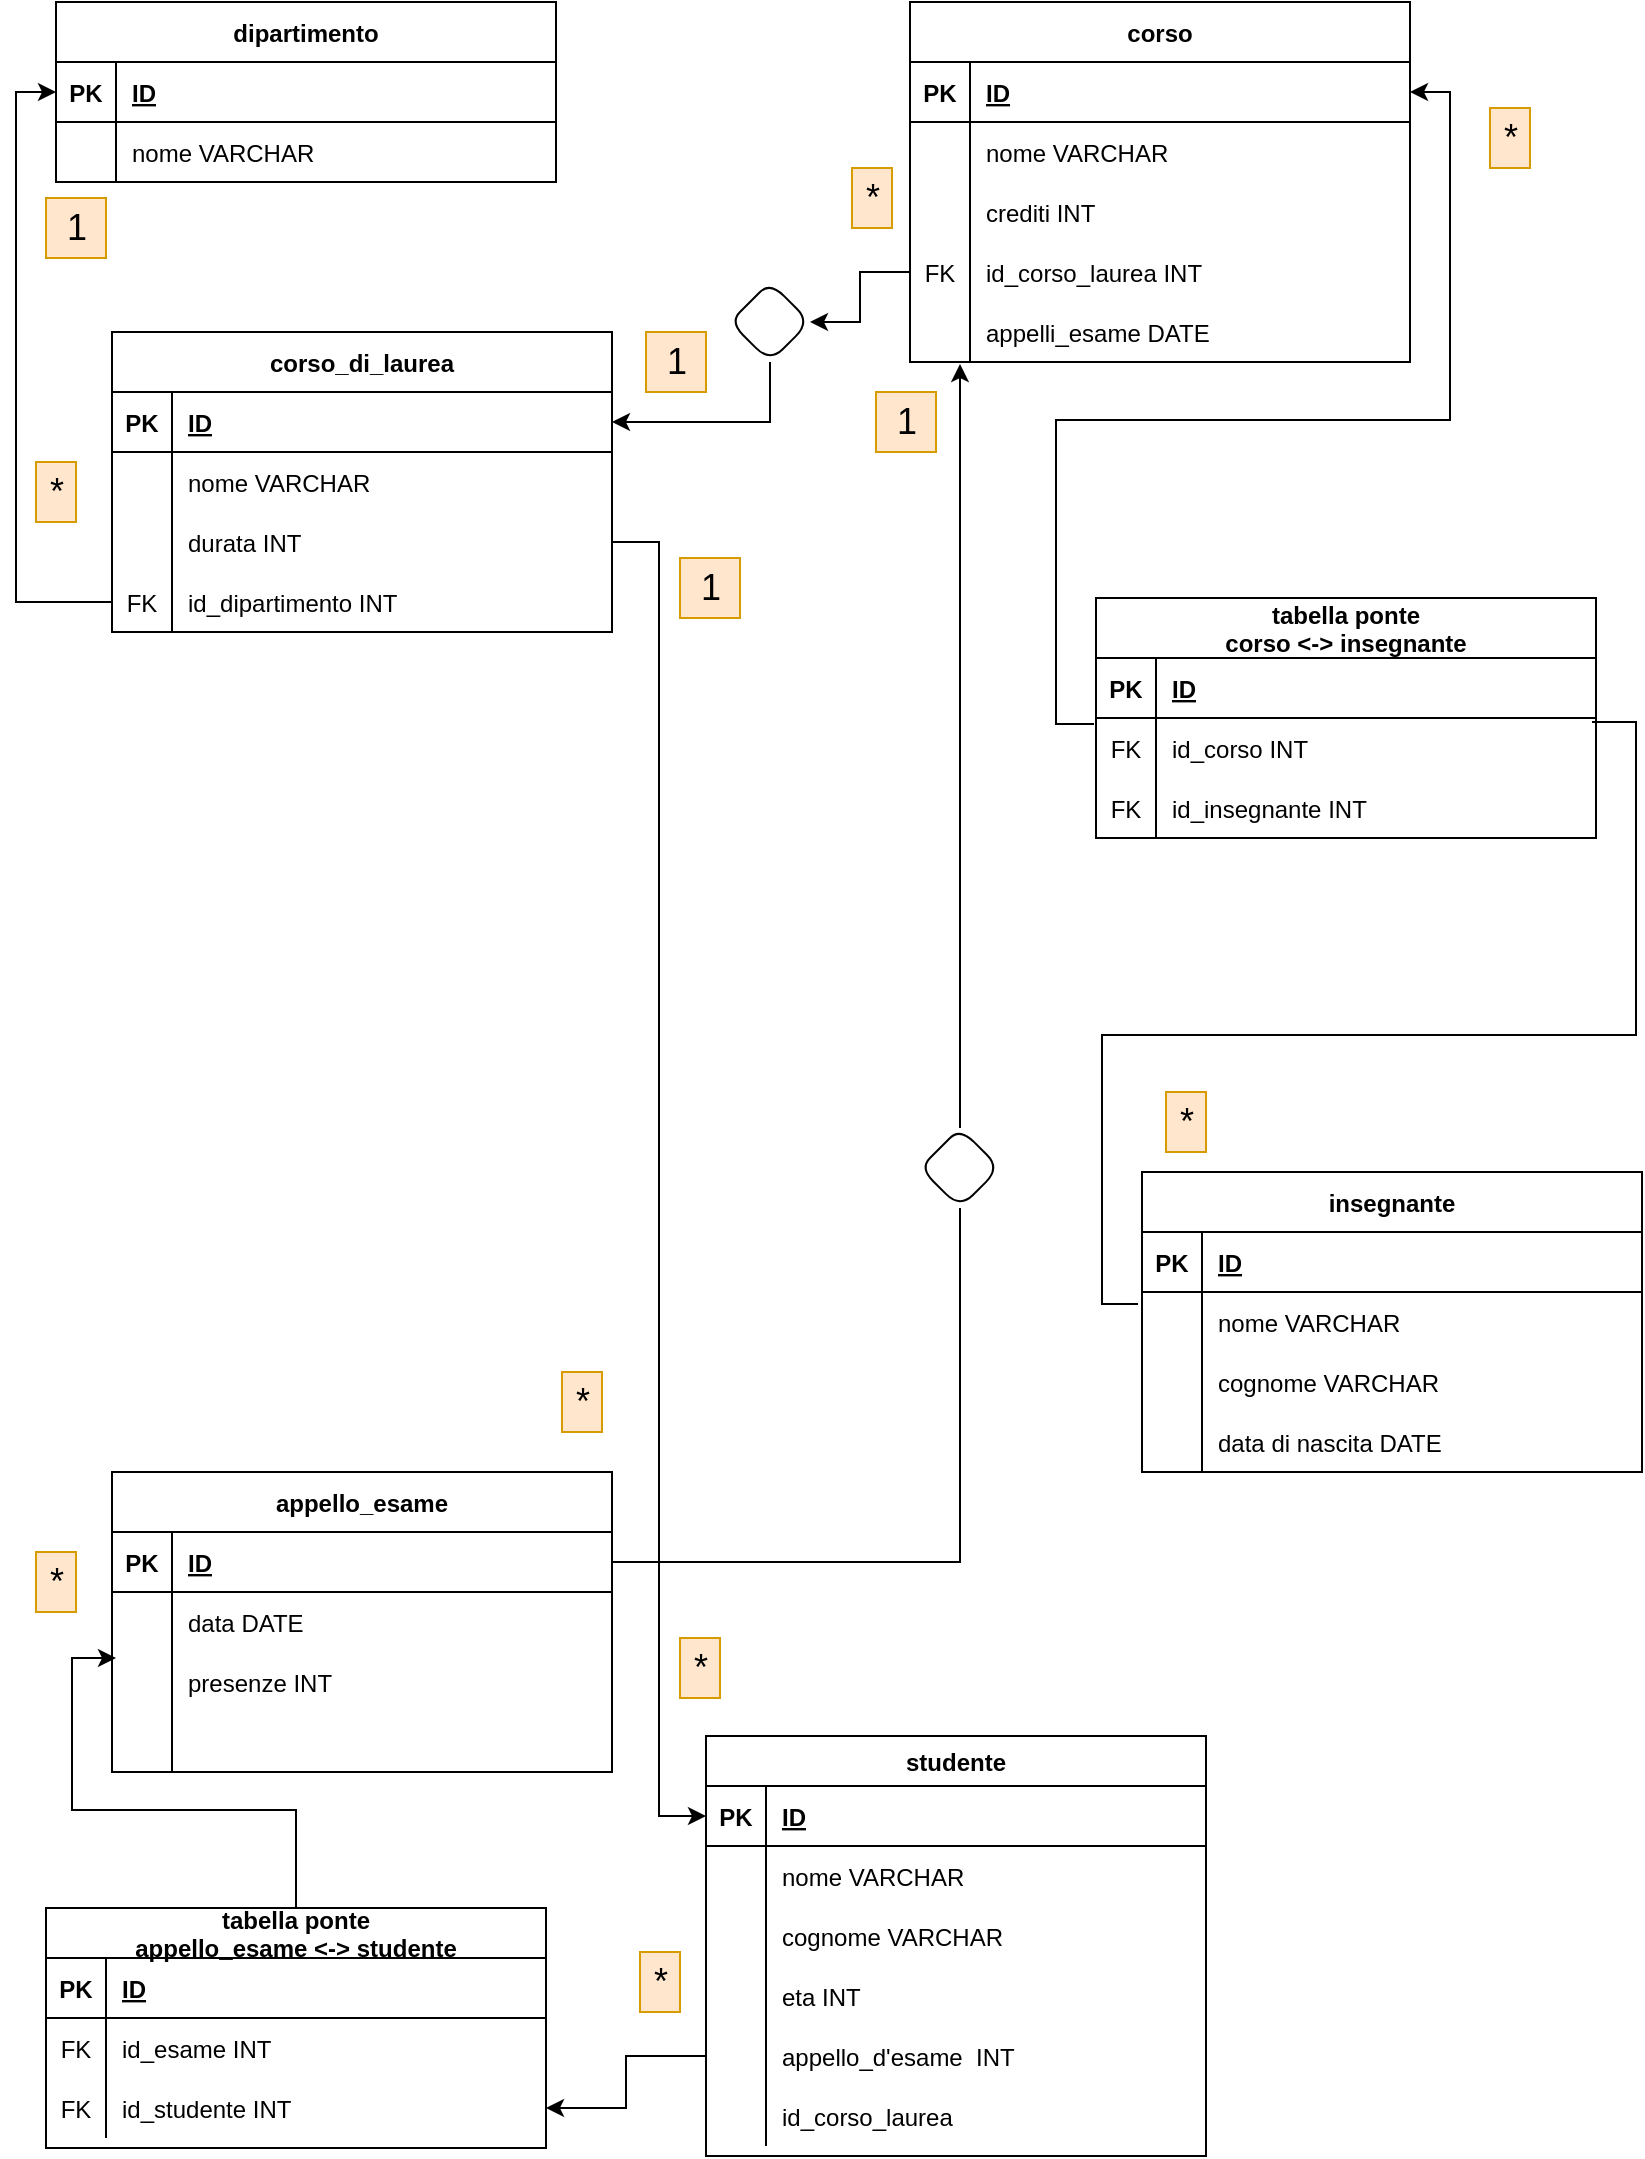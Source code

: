 <mxfile version="14.7.6" type="github"><diagram id="R2lEEEUBdFMjLlhIrx00" name="Page-1"><mxGraphModel dx="2272" dy="838" grid="0" gridSize="10" guides="1" tooltips="1" connect="1" arrows="1" fold="1" page="1" pageScale="1" pageWidth="850" pageHeight="1100" background="none" math="0" shadow="0" extFonts="Permanent Marker^https://fonts.googleapis.com/css?family=Permanent+Marker"><root><mxCell id="0"/><mxCell id="1" parent="0"/><mxCell id="C-vyLk0tnHw3VtMMgP7b-23" value="corso_di_laurea" style="shape=table;startSize=30;container=1;collapsible=1;childLayout=tableLayout;fixedRows=1;rowLines=0;fontStyle=1;align=center;resizeLast=1;" parent="1" vertex="1"><mxGeometry x="-787" y="175" width="250" height="150" as="geometry"/></mxCell><mxCell id="C-vyLk0tnHw3VtMMgP7b-24" value="" style="shape=partialRectangle;collapsible=0;dropTarget=0;pointerEvents=0;fillColor=none;points=[[0,0.5],[1,0.5]];portConstraint=eastwest;top=0;left=0;right=0;bottom=1;" parent="C-vyLk0tnHw3VtMMgP7b-23" vertex="1"><mxGeometry y="30" width="250" height="30" as="geometry"/></mxCell><mxCell id="C-vyLk0tnHw3VtMMgP7b-25" value="PK" style="shape=partialRectangle;overflow=hidden;connectable=0;fillColor=none;top=0;left=0;bottom=0;right=0;fontStyle=1;" parent="C-vyLk0tnHw3VtMMgP7b-24" vertex="1"><mxGeometry width="30" height="30" as="geometry"/></mxCell><mxCell id="C-vyLk0tnHw3VtMMgP7b-26" value="ID" style="shape=partialRectangle;overflow=hidden;connectable=0;fillColor=none;top=0;left=0;bottom=0;right=0;align=left;spacingLeft=6;fontStyle=5;" parent="C-vyLk0tnHw3VtMMgP7b-24" vertex="1"><mxGeometry x="30" width="220" height="30" as="geometry"/></mxCell><mxCell id="C-vyLk0tnHw3VtMMgP7b-27" value="" style="shape=partialRectangle;collapsible=0;dropTarget=0;pointerEvents=0;fillColor=none;points=[[0,0.5],[1,0.5]];portConstraint=eastwest;top=0;left=0;right=0;bottom=0;" parent="C-vyLk0tnHw3VtMMgP7b-23" vertex="1"><mxGeometry y="60" width="250" height="30" as="geometry"/></mxCell><mxCell id="C-vyLk0tnHw3VtMMgP7b-28" value="" style="shape=partialRectangle;overflow=hidden;connectable=0;fillColor=none;top=0;left=0;bottom=0;right=0;" parent="C-vyLk0tnHw3VtMMgP7b-27" vertex="1"><mxGeometry width="30" height="30" as="geometry"/></mxCell><mxCell id="C-vyLk0tnHw3VtMMgP7b-29" value="nome VARCHAR" style="shape=partialRectangle;overflow=hidden;connectable=0;fillColor=none;top=0;left=0;bottom=0;right=0;align=left;spacingLeft=6;" parent="C-vyLk0tnHw3VtMMgP7b-27" vertex="1"><mxGeometry x="30" width="220" height="30" as="geometry"/></mxCell><mxCell id="5ztDfbmJXHYehl1q0RLc-8" value="" style="shape=partialRectangle;collapsible=0;dropTarget=0;pointerEvents=0;fillColor=none;points=[[0,0.5],[1,0.5]];portConstraint=eastwest;top=0;left=0;right=0;bottom=0;" parent="C-vyLk0tnHw3VtMMgP7b-23" vertex="1"><mxGeometry y="90" width="250" height="30" as="geometry"/></mxCell><mxCell id="5ztDfbmJXHYehl1q0RLc-9" value="" style="shape=partialRectangle;overflow=hidden;connectable=0;fillColor=none;top=0;left=0;bottom=0;right=0;" parent="5ztDfbmJXHYehl1q0RLc-8" vertex="1"><mxGeometry width="30" height="30" as="geometry"/></mxCell><mxCell id="5ztDfbmJXHYehl1q0RLc-10" value="durata INT" style="shape=partialRectangle;overflow=hidden;connectable=0;fillColor=none;top=0;left=0;bottom=0;right=0;align=left;spacingLeft=6;" parent="5ztDfbmJXHYehl1q0RLc-8" vertex="1"><mxGeometry x="30" width="220" height="30" as="geometry"/></mxCell><mxCell id="5ztDfbmJXHYehl1q0RLc-134" value="" style="shape=partialRectangle;collapsible=0;dropTarget=0;pointerEvents=0;fillColor=none;points=[[0,0.5],[1,0.5]];portConstraint=eastwest;top=0;left=0;right=0;bottom=0;" parent="C-vyLk0tnHw3VtMMgP7b-23" vertex="1"><mxGeometry y="120" width="250" height="30" as="geometry"/></mxCell><mxCell id="5ztDfbmJXHYehl1q0RLc-135" value="FK" style="shape=partialRectangle;overflow=hidden;connectable=0;fillColor=none;top=0;left=0;bottom=0;right=0;" parent="5ztDfbmJXHYehl1q0RLc-134" vertex="1"><mxGeometry width="30" height="30" as="geometry"/></mxCell><mxCell id="5ztDfbmJXHYehl1q0RLc-136" value="id_dipartimento INT" style="shape=partialRectangle;overflow=hidden;connectable=0;fillColor=none;top=0;left=0;bottom=0;right=0;align=left;spacingLeft=6;" parent="5ztDfbmJXHYehl1q0RLc-134" vertex="1"><mxGeometry x="30" width="220" height="30" as="geometry"/></mxCell><mxCell id="5ztDfbmJXHYehl1q0RLc-1" value="corso" style="shape=table;startSize=30;container=1;collapsible=1;childLayout=tableLayout;fixedRows=1;rowLines=0;fontStyle=1;align=center;resizeLast=1;" parent="1" vertex="1"><mxGeometry x="-388" y="10" width="250" height="180" as="geometry"/></mxCell><mxCell id="5ztDfbmJXHYehl1q0RLc-2" value="" style="shape=partialRectangle;collapsible=0;dropTarget=0;pointerEvents=0;fillColor=none;points=[[0,0.5],[1,0.5]];portConstraint=eastwest;top=0;left=0;right=0;bottom=1;" parent="5ztDfbmJXHYehl1q0RLc-1" vertex="1"><mxGeometry y="30" width="250" height="30" as="geometry"/></mxCell><mxCell id="5ztDfbmJXHYehl1q0RLc-3" value="PK" style="shape=partialRectangle;overflow=hidden;connectable=0;fillColor=none;top=0;left=0;bottom=0;right=0;fontStyle=1;" parent="5ztDfbmJXHYehl1q0RLc-2" vertex="1"><mxGeometry width="30" height="30" as="geometry"/></mxCell><mxCell id="5ztDfbmJXHYehl1q0RLc-4" value="ID" style="shape=partialRectangle;overflow=hidden;connectable=0;fillColor=none;top=0;left=0;bottom=0;right=0;align=left;spacingLeft=6;fontStyle=5;" parent="5ztDfbmJXHYehl1q0RLc-2" vertex="1"><mxGeometry x="30" width="220" height="30" as="geometry"/></mxCell><mxCell id="5ztDfbmJXHYehl1q0RLc-5" value="" style="shape=partialRectangle;collapsible=0;dropTarget=0;pointerEvents=0;fillColor=none;points=[[0,0.5],[1,0.5]];portConstraint=eastwest;top=0;left=0;right=0;bottom=0;" parent="5ztDfbmJXHYehl1q0RLc-1" vertex="1"><mxGeometry y="60" width="250" height="30" as="geometry"/></mxCell><mxCell id="5ztDfbmJXHYehl1q0RLc-6" value="" style="shape=partialRectangle;overflow=hidden;connectable=0;fillColor=none;top=0;left=0;bottom=0;right=0;" parent="5ztDfbmJXHYehl1q0RLc-5" vertex="1"><mxGeometry width="30" height="30" as="geometry"/></mxCell><mxCell id="5ztDfbmJXHYehl1q0RLc-7" value="nome VARCHAR" style="shape=partialRectangle;overflow=hidden;connectable=0;fillColor=none;top=0;left=0;bottom=0;right=0;align=left;spacingLeft=6;" parent="5ztDfbmJXHYehl1q0RLc-5" vertex="1"><mxGeometry x="30" width="220" height="30" as="geometry"/></mxCell><mxCell id="5ztDfbmJXHYehl1q0RLc-14" value="" style="shape=partialRectangle;collapsible=0;dropTarget=0;pointerEvents=0;fillColor=none;points=[[0,0.5],[1,0.5]];portConstraint=eastwest;top=0;left=0;right=0;bottom=0;" parent="5ztDfbmJXHYehl1q0RLc-1" vertex="1"><mxGeometry y="90" width="250" height="30" as="geometry"/></mxCell><mxCell id="5ztDfbmJXHYehl1q0RLc-15" value="" style="shape=partialRectangle;overflow=hidden;connectable=0;fillColor=none;top=0;left=0;bottom=0;right=0;" parent="5ztDfbmJXHYehl1q0RLc-14" vertex="1"><mxGeometry width="30" height="30" as="geometry"/></mxCell><mxCell id="5ztDfbmJXHYehl1q0RLc-16" value="crediti INT" style="shape=partialRectangle;overflow=hidden;connectable=0;fillColor=none;top=0;left=0;bottom=0;right=0;align=left;spacingLeft=6;" parent="5ztDfbmJXHYehl1q0RLc-14" vertex="1"><mxGeometry x="30" width="220" height="30" as="geometry"/></mxCell><mxCell id="5ztDfbmJXHYehl1q0RLc-32" value="" style="shape=partialRectangle;collapsible=0;dropTarget=0;pointerEvents=0;fillColor=none;points=[[0,0.5],[1,0.5]];portConstraint=eastwest;top=0;left=0;right=0;bottom=0;" parent="5ztDfbmJXHYehl1q0RLc-1" vertex="1"><mxGeometry y="120" width="250" height="30" as="geometry"/></mxCell><mxCell id="5ztDfbmJXHYehl1q0RLc-33" value="FK" style="shape=partialRectangle;overflow=hidden;connectable=0;fillColor=none;top=0;left=0;bottom=0;right=0;" parent="5ztDfbmJXHYehl1q0RLc-32" vertex="1"><mxGeometry width="30" height="30" as="geometry"/></mxCell><mxCell id="5ztDfbmJXHYehl1q0RLc-34" value="id_corso_laurea INT" style="shape=partialRectangle;overflow=hidden;connectable=0;fillColor=none;top=0;left=0;bottom=0;right=0;align=left;spacingLeft=6;" parent="5ztDfbmJXHYehl1q0RLc-32" vertex="1"><mxGeometry x="30" width="220" height="30" as="geometry"/></mxCell><mxCell id="5ztDfbmJXHYehl1q0RLc-104" value="" style="shape=partialRectangle;collapsible=0;dropTarget=0;pointerEvents=0;fillColor=none;points=[[0,0.5],[1,0.5]];portConstraint=eastwest;top=0;left=0;right=0;bottom=0;" parent="5ztDfbmJXHYehl1q0RLc-1" vertex="1"><mxGeometry y="150" width="250" height="30" as="geometry"/></mxCell><mxCell id="5ztDfbmJXHYehl1q0RLc-105" value="" style="shape=partialRectangle;overflow=hidden;connectable=0;fillColor=none;top=0;left=0;bottom=0;right=0;" parent="5ztDfbmJXHYehl1q0RLc-104" vertex="1"><mxGeometry width="30" height="30" as="geometry"/></mxCell><mxCell id="5ztDfbmJXHYehl1q0RLc-106" value="appelli_esame DATE" style="shape=partialRectangle;overflow=hidden;connectable=0;fillColor=none;top=0;left=0;bottom=0;right=0;align=left;spacingLeft=6;" parent="5ztDfbmJXHYehl1q0RLc-104" vertex="1"><mxGeometry x="30" width="220" height="30" as="geometry"/></mxCell><mxCell id="5ztDfbmJXHYehl1q0RLc-17" value="1" style="text;html=1;align=center;verticalAlign=middle;resizable=0;points=[];autosize=1;strokeColor=#d79b00;fontSize=18;fillColor=#ffe6cc;" parent="1" vertex="1"><mxGeometry x="-520" y="175" width="30" height="30" as="geometry"/></mxCell><mxCell id="5ztDfbmJXHYehl1q0RLc-18" value="*" style="text;html=1;align=center;verticalAlign=middle;resizable=0;points=[];autosize=1;strokeColor=#d79b00;fontSize=18;fillColor=#ffe6cc;" parent="1" vertex="1"><mxGeometry x="-417" y="93" width="20" height="30" as="geometry"/></mxCell><mxCell id="5ztDfbmJXHYehl1q0RLc-139" style="edgeStyle=orthogonalEdgeStyle;rounded=0;orthogonalLoop=1;jettySize=auto;html=1;entryX=1;entryY=0.5;entryDx=0;entryDy=0;fontSize=18;" parent="1" source="5ztDfbmJXHYehl1q0RLc-20" target="C-vyLk0tnHw3VtMMgP7b-24" edge="1"><mxGeometry relative="1" as="geometry"/></mxCell><mxCell id="5ztDfbmJXHYehl1q0RLc-20" value="" style="rhombus;whiteSpace=wrap;html=1;rounded=1;fontSize=18;align=center;" parent="1" vertex="1"><mxGeometry x="-478" y="150" width="40" height="40" as="geometry"/></mxCell><mxCell id="5ztDfbmJXHYehl1q0RLc-35" value="studente" style="shape=table;startSize=25;container=1;collapsible=1;childLayout=tableLayout;fixedRows=1;rowLines=0;fontStyle=1;align=center;resizeLast=1;" parent="1" vertex="1"><mxGeometry x="-490" y="877" width="250" height="210" as="geometry"/></mxCell><mxCell id="5ztDfbmJXHYehl1q0RLc-36" value="" style="shape=partialRectangle;collapsible=0;dropTarget=0;pointerEvents=0;fillColor=none;points=[[0,0.5],[1,0.5]];portConstraint=eastwest;top=0;left=0;right=0;bottom=1;" parent="5ztDfbmJXHYehl1q0RLc-35" vertex="1"><mxGeometry y="25" width="250" height="30" as="geometry"/></mxCell><mxCell id="5ztDfbmJXHYehl1q0RLc-37" value="PK" style="shape=partialRectangle;overflow=hidden;connectable=0;fillColor=none;top=0;left=0;bottom=0;right=0;fontStyle=1;" parent="5ztDfbmJXHYehl1q0RLc-36" vertex="1"><mxGeometry width="30" height="30" as="geometry"/></mxCell><mxCell id="5ztDfbmJXHYehl1q0RLc-38" value="ID" style="shape=partialRectangle;overflow=hidden;connectable=0;fillColor=none;top=0;left=0;bottom=0;right=0;align=left;spacingLeft=6;fontStyle=5;" parent="5ztDfbmJXHYehl1q0RLc-36" vertex="1"><mxGeometry x="30" width="220" height="30" as="geometry"/></mxCell><mxCell id="5ztDfbmJXHYehl1q0RLc-39" value="" style="shape=partialRectangle;collapsible=0;dropTarget=0;pointerEvents=0;fillColor=none;points=[[0,0.5],[1,0.5]];portConstraint=eastwest;top=0;left=0;right=0;bottom=0;" parent="5ztDfbmJXHYehl1q0RLc-35" vertex="1"><mxGeometry y="55" width="250" height="30" as="geometry"/></mxCell><mxCell id="5ztDfbmJXHYehl1q0RLc-40" value="" style="shape=partialRectangle;overflow=hidden;connectable=0;fillColor=none;top=0;left=0;bottom=0;right=0;" parent="5ztDfbmJXHYehl1q0RLc-39" vertex="1"><mxGeometry width="30" height="30" as="geometry"/></mxCell><mxCell id="5ztDfbmJXHYehl1q0RLc-41" value="nome VARCHAR" style="shape=partialRectangle;overflow=hidden;connectable=0;fillColor=none;top=0;left=0;bottom=0;right=0;align=left;spacingLeft=6;" parent="5ztDfbmJXHYehl1q0RLc-39" vertex="1"><mxGeometry x="30" width="220" height="30" as="geometry"/></mxCell><mxCell id="5ztDfbmJXHYehl1q0RLc-42" value="" style="shape=partialRectangle;collapsible=0;dropTarget=0;pointerEvents=0;fillColor=none;points=[[0,0.5],[1,0.5]];portConstraint=eastwest;top=0;left=0;right=0;bottom=0;" parent="5ztDfbmJXHYehl1q0RLc-35" vertex="1"><mxGeometry y="85" width="250" height="30" as="geometry"/></mxCell><mxCell id="5ztDfbmJXHYehl1q0RLc-43" value="" style="shape=partialRectangle;overflow=hidden;connectable=0;fillColor=none;top=0;left=0;bottom=0;right=0;" parent="5ztDfbmJXHYehl1q0RLc-42" vertex="1"><mxGeometry width="30" height="30" as="geometry"/></mxCell><mxCell id="5ztDfbmJXHYehl1q0RLc-44" value="cognome VARCHAR" style="shape=partialRectangle;overflow=hidden;connectable=0;fillColor=none;top=0;left=0;bottom=0;right=0;align=left;spacingLeft=6;" parent="5ztDfbmJXHYehl1q0RLc-42" vertex="1"><mxGeometry x="30" width="220" height="30" as="geometry"/></mxCell><mxCell id="5ztDfbmJXHYehl1q0RLc-45" value="" style="shape=partialRectangle;collapsible=0;dropTarget=0;pointerEvents=0;fillColor=none;points=[[0,0.5],[1,0.5]];portConstraint=eastwest;top=0;left=0;right=0;bottom=0;" parent="5ztDfbmJXHYehl1q0RLc-35" vertex="1"><mxGeometry y="115" width="250" height="30" as="geometry"/></mxCell><mxCell id="5ztDfbmJXHYehl1q0RLc-46" value="" style="shape=partialRectangle;overflow=hidden;connectable=0;fillColor=none;top=0;left=0;bottom=0;right=0;" parent="5ztDfbmJXHYehl1q0RLc-45" vertex="1"><mxGeometry width="30" height="30" as="geometry"/></mxCell><mxCell id="5ztDfbmJXHYehl1q0RLc-47" value="eta INT" style="shape=partialRectangle;overflow=hidden;connectable=0;fillColor=none;top=0;left=0;bottom=0;right=0;align=left;spacingLeft=6;" parent="5ztDfbmJXHYehl1q0RLc-45" vertex="1"><mxGeometry x="30" width="220" height="30" as="geometry"/></mxCell><mxCell id="5ztDfbmJXHYehl1q0RLc-114" value="" style="shape=partialRectangle;collapsible=0;dropTarget=0;pointerEvents=0;fillColor=none;points=[[0,0.5],[1,0.5]];portConstraint=eastwest;top=0;left=0;right=0;bottom=0;" parent="5ztDfbmJXHYehl1q0RLc-35" vertex="1"><mxGeometry y="145" width="250" height="30" as="geometry"/></mxCell><mxCell id="5ztDfbmJXHYehl1q0RLc-115" value="" style="shape=partialRectangle;overflow=hidden;connectable=0;fillColor=none;top=0;left=0;bottom=0;right=0;" parent="5ztDfbmJXHYehl1q0RLc-114" vertex="1"><mxGeometry width="30" height="30" as="geometry"/></mxCell><mxCell id="5ztDfbmJXHYehl1q0RLc-116" value="appello_d'esame  INT" style="shape=partialRectangle;overflow=hidden;connectable=0;fillColor=none;top=0;left=0;bottom=0;right=0;align=left;spacingLeft=6;" parent="5ztDfbmJXHYehl1q0RLc-114" vertex="1"><mxGeometry x="30" width="220" height="30" as="geometry"/></mxCell><mxCell id="5ztDfbmJXHYehl1q0RLc-172" value="" style="shape=partialRectangle;collapsible=0;dropTarget=0;pointerEvents=0;fillColor=none;points=[[0,0.5],[1,0.5]];portConstraint=eastwest;top=0;left=0;right=0;bottom=0;" parent="5ztDfbmJXHYehl1q0RLc-35" vertex="1"><mxGeometry y="175" width="250" height="30" as="geometry"/></mxCell><mxCell id="5ztDfbmJXHYehl1q0RLc-173" value="" style="shape=partialRectangle;overflow=hidden;connectable=0;fillColor=none;top=0;left=0;bottom=0;right=0;" parent="5ztDfbmJXHYehl1q0RLc-172" vertex="1"><mxGeometry width="30" height="30" as="geometry"/></mxCell><mxCell id="5ztDfbmJXHYehl1q0RLc-174" value="id_corso_laurea" style="shape=partialRectangle;overflow=hidden;connectable=0;fillColor=none;top=0;left=0;bottom=0;right=0;align=left;spacingLeft=6;" parent="5ztDfbmJXHYehl1q0RLc-172" vertex="1"><mxGeometry x="30" width="220" height="30" as="geometry"/></mxCell><mxCell id="5ztDfbmJXHYehl1q0RLc-50" value="dipartimento" style="shape=table;startSize=30;container=1;collapsible=1;childLayout=tableLayout;fixedRows=1;rowLines=0;fontStyle=1;align=center;resizeLast=1;" parent="1" vertex="1"><mxGeometry x="-815" y="10" width="250" height="90" as="geometry"/></mxCell><mxCell id="5ztDfbmJXHYehl1q0RLc-51" value="" style="shape=partialRectangle;collapsible=0;dropTarget=0;pointerEvents=0;fillColor=none;points=[[0,0.5],[1,0.5]];portConstraint=eastwest;top=0;left=0;right=0;bottom=1;" parent="5ztDfbmJXHYehl1q0RLc-50" vertex="1"><mxGeometry y="30" width="250" height="30" as="geometry"/></mxCell><mxCell id="5ztDfbmJXHYehl1q0RLc-52" value="PK" style="shape=partialRectangle;overflow=hidden;connectable=0;fillColor=none;top=0;left=0;bottom=0;right=0;fontStyle=1;" parent="5ztDfbmJXHYehl1q0RLc-51" vertex="1"><mxGeometry width="30" height="30" as="geometry"/></mxCell><mxCell id="5ztDfbmJXHYehl1q0RLc-53" value="ID" style="shape=partialRectangle;overflow=hidden;connectable=0;fillColor=none;top=0;left=0;bottom=0;right=0;align=left;spacingLeft=6;fontStyle=5;" parent="5ztDfbmJXHYehl1q0RLc-51" vertex="1"><mxGeometry x="30" width="220" height="30" as="geometry"/></mxCell><mxCell id="5ztDfbmJXHYehl1q0RLc-54" value="" style="shape=partialRectangle;collapsible=0;dropTarget=0;pointerEvents=0;fillColor=none;points=[[0,0.5],[1,0.5]];portConstraint=eastwest;top=0;left=0;right=0;bottom=0;" parent="5ztDfbmJXHYehl1q0RLc-50" vertex="1"><mxGeometry y="60" width="250" height="30" as="geometry"/></mxCell><mxCell id="5ztDfbmJXHYehl1q0RLc-55" value="" style="shape=partialRectangle;overflow=hidden;connectable=0;fillColor=none;top=0;left=0;bottom=0;right=0;" parent="5ztDfbmJXHYehl1q0RLc-54" vertex="1"><mxGeometry width="30" height="30" as="geometry"/></mxCell><mxCell id="5ztDfbmJXHYehl1q0RLc-56" value="nome VARCHAR" style="shape=partialRectangle;overflow=hidden;connectable=0;fillColor=none;top=0;left=0;bottom=0;right=0;align=left;spacingLeft=6;" parent="5ztDfbmJXHYehl1q0RLc-54" vertex="1"><mxGeometry x="30" width="220" height="30" as="geometry"/></mxCell><mxCell id="5ztDfbmJXHYehl1q0RLc-61" value="1" style="text;html=1;align=center;verticalAlign=middle;resizable=0;points=[];autosize=1;strokeColor=#d79b00;fontSize=18;fillColor=#ffe6cc;" parent="1" vertex="1"><mxGeometry x="-820" y="108" width="30" height="30" as="geometry"/></mxCell><mxCell id="5ztDfbmJXHYehl1q0RLc-62" value="*" style="text;html=1;align=center;verticalAlign=middle;resizable=0;points=[];autosize=1;strokeColor=#d79b00;fontSize=18;fillColor=#ffe6cc;" parent="1" vertex="1"><mxGeometry x="-825" y="240" width="20" height="30" as="geometry"/></mxCell><mxCell id="5ztDfbmJXHYehl1q0RLc-66" value="insegnante" style="shape=table;startSize=30;container=1;collapsible=1;childLayout=tableLayout;fixedRows=1;rowLines=0;fontStyle=1;align=center;resizeLast=1;" parent="1" vertex="1"><mxGeometry x="-272" y="595" width="250" height="150" as="geometry"/></mxCell><mxCell id="5ztDfbmJXHYehl1q0RLc-67" value="" style="shape=partialRectangle;collapsible=0;dropTarget=0;pointerEvents=0;fillColor=none;points=[[0,0.5],[1,0.5]];portConstraint=eastwest;top=0;left=0;right=0;bottom=1;" parent="5ztDfbmJXHYehl1q0RLc-66" vertex="1"><mxGeometry y="30" width="250" height="30" as="geometry"/></mxCell><mxCell id="5ztDfbmJXHYehl1q0RLc-68" value="PK" style="shape=partialRectangle;overflow=hidden;connectable=0;fillColor=none;top=0;left=0;bottom=0;right=0;fontStyle=1;" parent="5ztDfbmJXHYehl1q0RLc-67" vertex="1"><mxGeometry width="30" height="30" as="geometry"/></mxCell><mxCell id="5ztDfbmJXHYehl1q0RLc-69" value="ID" style="shape=partialRectangle;overflow=hidden;connectable=0;fillColor=none;top=0;left=0;bottom=0;right=0;align=left;spacingLeft=6;fontStyle=5;" parent="5ztDfbmJXHYehl1q0RLc-67" vertex="1"><mxGeometry x="30" width="220" height="30" as="geometry"/></mxCell><mxCell id="5ztDfbmJXHYehl1q0RLc-70" value="" style="shape=partialRectangle;collapsible=0;dropTarget=0;pointerEvents=0;fillColor=none;points=[[0,0.5],[1,0.5]];portConstraint=eastwest;top=0;left=0;right=0;bottom=0;" parent="5ztDfbmJXHYehl1q0RLc-66" vertex="1"><mxGeometry y="60" width="250" height="30" as="geometry"/></mxCell><mxCell id="5ztDfbmJXHYehl1q0RLc-71" value="" style="shape=partialRectangle;overflow=hidden;connectable=0;fillColor=none;top=0;left=0;bottom=0;right=0;" parent="5ztDfbmJXHYehl1q0RLc-70" vertex="1"><mxGeometry width="30" height="30" as="geometry"/></mxCell><mxCell id="5ztDfbmJXHYehl1q0RLc-72" value="nome VARCHAR" style="shape=partialRectangle;overflow=hidden;connectable=0;fillColor=none;top=0;left=0;bottom=0;right=0;align=left;spacingLeft=6;" parent="5ztDfbmJXHYehl1q0RLc-70" vertex="1"><mxGeometry x="30" width="220" height="30" as="geometry"/></mxCell><mxCell id="5ztDfbmJXHYehl1q0RLc-73" value="" style="shape=partialRectangle;collapsible=0;dropTarget=0;pointerEvents=0;fillColor=none;points=[[0,0.5],[1,0.5]];portConstraint=eastwest;top=0;left=0;right=0;bottom=0;" parent="5ztDfbmJXHYehl1q0RLc-66" vertex="1"><mxGeometry y="90" width="250" height="30" as="geometry"/></mxCell><mxCell id="5ztDfbmJXHYehl1q0RLc-74" value="" style="shape=partialRectangle;overflow=hidden;connectable=0;fillColor=none;top=0;left=0;bottom=0;right=0;" parent="5ztDfbmJXHYehl1q0RLc-73" vertex="1"><mxGeometry width="30" height="30" as="geometry"/></mxCell><mxCell id="5ztDfbmJXHYehl1q0RLc-75" value="cognome VARCHAR" style="shape=partialRectangle;overflow=hidden;connectable=0;fillColor=none;top=0;left=0;bottom=0;right=0;align=left;spacingLeft=6;" parent="5ztDfbmJXHYehl1q0RLc-73" vertex="1"><mxGeometry x="30" width="220" height="30" as="geometry"/></mxCell><mxCell id="5ztDfbmJXHYehl1q0RLc-76" value="" style="shape=partialRectangle;collapsible=0;dropTarget=0;pointerEvents=0;fillColor=none;points=[[0,0.5],[1,0.5]];portConstraint=eastwest;top=0;left=0;right=0;bottom=0;" parent="5ztDfbmJXHYehl1q0RLc-66" vertex="1"><mxGeometry y="120" width="250" height="30" as="geometry"/></mxCell><mxCell id="5ztDfbmJXHYehl1q0RLc-77" value="" style="shape=partialRectangle;overflow=hidden;connectable=0;fillColor=none;top=0;left=0;bottom=0;right=0;" parent="5ztDfbmJXHYehl1q0RLc-76" vertex="1"><mxGeometry width="30" height="30" as="geometry"/></mxCell><mxCell id="5ztDfbmJXHYehl1q0RLc-78" value="data di nascita DATE" style="shape=partialRectangle;overflow=hidden;connectable=0;fillColor=none;top=0;left=0;bottom=0;right=0;align=left;spacingLeft=6;" parent="5ztDfbmJXHYehl1q0RLc-76" vertex="1"><mxGeometry x="30" width="220" height="30" as="geometry"/></mxCell><mxCell id="5ztDfbmJXHYehl1q0RLc-82" style="edgeStyle=orthogonalEdgeStyle;rounded=0;orthogonalLoop=1;jettySize=auto;html=1;fontSize=18;entryX=1;entryY=0.5;entryDx=0;entryDy=0;startArrow=none;exitX=-0.004;exitY=0.1;exitDx=0;exitDy=0;exitPerimeter=0;" parent="1" source="5ztDfbmJXHYehl1q0RLc-179" target="5ztDfbmJXHYehl1q0RLc-2" edge="1"><mxGeometry relative="1" as="geometry"><mxPoint x="60" y="450" as="targetPoint"/><mxPoint x="890" y="260" as="sourcePoint"/></mxGeometry></mxCell><mxCell id="5ztDfbmJXHYehl1q0RLc-83" style="edgeStyle=orthogonalEdgeStyle;rounded=0;orthogonalLoop=1;jettySize=auto;html=1;entryX=0;entryY=0.5;entryDx=0;entryDy=0;fontSize=18;exitX=1;exitY=0.5;exitDx=0;exitDy=0;" parent="1" source="5ztDfbmJXHYehl1q0RLc-8" target="5ztDfbmJXHYehl1q0RLc-36" edge="1"><mxGeometry relative="1" as="geometry"><mxPoint x="300" y="400" as="sourcePoint"/></mxGeometry></mxCell><mxCell id="5ztDfbmJXHYehl1q0RLc-84" value="*" style="text;html=1;align=center;verticalAlign=middle;resizable=0;points=[];autosize=1;strokeColor=#d79b00;fontSize=18;fillColor=#ffe6cc;" parent="1" vertex="1"><mxGeometry x="-260" y="555" width="20" height="30" as="geometry"/></mxCell><mxCell id="5ztDfbmJXHYehl1q0RLc-85" value="1" style="text;html=1;align=center;verticalAlign=middle;resizable=0;points=[];autosize=1;strokeColor=#d79b00;fontSize=18;fillColor=#ffe6cc;" parent="1" vertex="1"><mxGeometry x="-503" y="288" width="30" height="30" as="geometry"/></mxCell><mxCell id="5ztDfbmJXHYehl1q0RLc-88" value="appello_esame" style="shape=table;startSize=30;container=1;collapsible=1;childLayout=tableLayout;fixedRows=1;rowLines=0;fontStyle=1;align=center;resizeLast=1;" parent="1" vertex="1"><mxGeometry x="-787" y="745" width="250" height="150" as="geometry"/></mxCell><mxCell id="5ztDfbmJXHYehl1q0RLc-89" value="" style="shape=partialRectangle;collapsible=0;dropTarget=0;pointerEvents=0;fillColor=none;points=[[0,0.5],[1,0.5]];portConstraint=eastwest;top=0;left=0;right=0;bottom=1;" parent="5ztDfbmJXHYehl1q0RLc-88" vertex="1"><mxGeometry y="30" width="250" height="30" as="geometry"/></mxCell><mxCell id="5ztDfbmJXHYehl1q0RLc-90" value="PK" style="shape=partialRectangle;overflow=hidden;connectable=0;fillColor=none;top=0;left=0;bottom=0;right=0;fontStyle=1;" parent="5ztDfbmJXHYehl1q0RLc-89" vertex="1"><mxGeometry width="30" height="30" as="geometry"/></mxCell><mxCell id="5ztDfbmJXHYehl1q0RLc-91" value="ID" style="shape=partialRectangle;overflow=hidden;connectable=0;fillColor=none;top=0;left=0;bottom=0;right=0;align=left;spacingLeft=6;fontStyle=5;" parent="5ztDfbmJXHYehl1q0RLc-89" vertex="1"><mxGeometry x="30" width="220" height="30" as="geometry"/></mxCell><mxCell id="5ztDfbmJXHYehl1q0RLc-92" value="" style="shape=partialRectangle;collapsible=0;dropTarget=0;pointerEvents=0;fillColor=none;points=[[0,0.5],[1,0.5]];portConstraint=eastwest;top=0;left=0;right=0;bottom=0;" parent="5ztDfbmJXHYehl1q0RLc-88" vertex="1"><mxGeometry y="60" width="250" height="30" as="geometry"/></mxCell><mxCell id="5ztDfbmJXHYehl1q0RLc-93" value="" style="shape=partialRectangle;overflow=hidden;connectable=0;fillColor=none;top=0;left=0;bottom=0;right=0;" parent="5ztDfbmJXHYehl1q0RLc-92" vertex="1"><mxGeometry width="30" height="30" as="geometry"/></mxCell><mxCell id="5ztDfbmJXHYehl1q0RLc-94" value="data DATE" style="shape=partialRectangle;overflow=hidden;connectable=0;fillColor=none;top=0;left=0;bottom=0;right=0;align=left;spacingLeft=6;" parent="5ztDfbmJXHYehl1q0RLc-92" vertex="1"><mxGeometry x="30" width="220" height="30" as="geometry"/></mxCell><mxCell id="5ztDfbmJXHYehl1q0RLc-95" value="" style="shape=partialRectangle;collapsible=0;dropTarget=0;pointerEvents=0;fillColor=none;points=[[0,0.5],[1,0.5]];portConstraint=eastwest;top=0;left=0;right=0;bottom=0;" parent="5ztDfbmJXHYehl1q0RLc-88" vertex="1"><mxGeometry y="90" width="250" height="30" as="geometry"/></mxCell><mxCell id="5ztDfbmJXHYehl1q0RLc-96" value="" style="shape=partialRectangle;overflow=hidden;connectable=0;fillColor=none;top=0;left=0;bottom=0;right=0;" parent="5ztDfbmJXHYehl1q0RLc-95" vertex="1"><mxGeometry width="30" height="30" as="geometry"/></mxCell><mxCell id="5ztDfbmJXHYehl1q0RLc-97" value="presenze INT" style="shape=partialRectangle;overflow=hidden;connectable=0;fillColor=none;top=0;left=0;bottom=0;right=0;align=left;spacingLeft=6;" parent="5ztDfbmJXHYehl1q0RLc-95" vertex="1"><mxGeometry x="30" width="220" height="30" as="geometry"/></mxCell><mxCell id="5ztDfbmJXHYehl1q0RLc-98" value="" style="shape=partialRectangle;collapsible=0;dropTarget=0;pointerEvents=0;fillColor=none;points=[[0,0.5],[1,0.5]];portConstraint=eastwest;top=0;left=0;right=0;bottom=0;" parent="5ztDfbmJXHYehl1q0RLc-88" vertex="1"><mxGeometry y="120" width="250" height="30" as="geometry"/></mxCell><mxCell id="5ztDfbmJXHYehl1q0RLc-99" value="" style="shape=partialRectangle;overflow=hidden;connectable=0;fillColor=none;top=0;left=0;bottom=0;right=0;" parent="5ztDfbmJXHYehl1q0RLc-98" vertex="1"><mxGeometry width="30" height="30" as="geometry"/></mxCell><mxCell id="5ztDfbmJXHYehl1q0RLc-100" value="" style="shape=partialRectangle;overflow=hidden;connectable=0;fillColor=none;top=0;left=0;bottom=0;right=0;align=left;spacingLeft=6;" parent="5ztDfbmJXHYehl1q0RLc-98" vertex="1"><mxGeometry x="30" width="220" height="30" as="geometry"/></mxCell><mxCell id="5ztDfbmJXHYehl1q0RLc-107" style="edgeStyle=orthogonalEdgeStyle;rounded=0;orthogonalLoop=1;jettySize=auto;html=1;fontSize=18;startArrow=none;" parent="1" source="5ztDfbmJXHYehl1q0RLc-110" edge="1"><mxGeometry relative="1" as="geometry"><mxPoint x="-363" y="191" as="targetPoint"/></mxGeometry></mxCell><mxCell id="5ztDfbmJXHYehl1q0RLc-108" value="1" style="text;html=1;align=center;verticalAlign=middle;resizable=0;points=[];autosize=1;strokeColor=#d79b00;fontSize=18;fillColor=#ffe6cc;" parent="1" vertex="1"><mxGeometry x="-405" y="205" width="30" height="30" as="geometry"/></mxCell><mxCell id="5ztDfbmJXHYehl1q0RLc-109" value="*" style="text;html=1;align=center;verticalAlign=middle;resizable=0;points=[];autosize=1;strokeColor=#d79b00;fontSize=18;fillColor=#ffe6cc;" parent="1" vertex="1"><mxGeometry x="-562" y="695" width="20" height="30" as="geometry"/></mxCell><mxCell id="5ztDfbmJXHYehl1q0RLc-110" value="" style="rhombus;whiteSpace=wrap;html=1;rounded=1;fontSize=18;align=center;" parent="1" vertex="1"><mxGeometry x="-383" y="573" width="40" height="40" as="geometry"/></mxCell><mxCell id="5ztDfbmJXHYehl1q0RLc-111" value="" style="edgeStyle=orthogonalEdgeStyle;rounded=0;orthogonalLoop=1;jettySize=auto;html=1;entryX=0.5;entryY=1;entryDx=0;entryDy=0;fontSize=18;endArrow=none;" parent="1" source="5ztDfbmJXHYehl1q0RLc-89" target="5ztDfbmJXHYehl1q0RLc-110" edge="1"><mxGeometry relative="1" as="geometry"><mxPoint x="130" y="550" as="sourcePoint"/><mxPoint x="300" y="265" as="targetPoint"/></mxGeometry></mxCell><mxCell id="5ztDfbmJXHYehl1q0RLc-112" value="*" style="text;html=1;align=center;verticalAlign=middle;resizable=0;points=[];autosize=1;strokeColor=#d79b00;fontSize=18;fillColor=#ffe6cc;" parent="1" vertex="1"><mxGeometry x="-98" y="63" width="20" height="30" as="geometry"/></mxCell><mxCell id="5ztDfbmJXHYehl1q0RLc-113" value="*" style="text;html=1;align=center;verticalAlign=middle;resizable=0;points=[];autosize=1;strokeColor=#d79b00;fontSize=18;fillColor=#ffe6cc;" parent="1" vertex="1"><mxGeometry x="-503" y="828" width="20" height="30" as="geometry"/></mxCell><mxCell id="5ztDfbmJXHYehl1q0RLc-120" value="" style="edgeStyle=orthogonalEdgeStyle;rounded=0;orthogonalLoop=1;jettySize=auto;html=1;fontSize=18;endArrow=none;exitX=-0.008;exitY=0.2;exitDx=0;exitDy=0;exitPerimeter=0;entryX=0.992;entryY=0.067;entryDx=0;entryDy=0;entryPerimeter=0;" parent="1" source="5ztDfbmJXHYehl1q0RLc-70" target="5ztDfbmJXHYehl1q0RLc-179" edge="1"><mxGeometry relative="1" as="geometry"><mxPoint x="830" y="260" as="targetPoint"/><mxPoint x="1140" y="245" as="sourcePoint"/></mxGeometry></mxCell><mxCell id="5ztDfbmJXHYehl1q0RLc-122" value="*" style="text;html=1;align=center;verticalAlign=middle;resizable=0;points=[];autosize=1;strokeColor=#d79b00;fontSize=18;fillColor=#ffe6cc;" parent="1" vertex="1"><mxGeometry x="-523" y="985" width="20" height="30" as="geometry"/></mxCell><mxCell id="5ztDfbmJXHYehl1q0RLc-123" value="*" style="text;html=1;align=center;verticalAlign=middle;resizable=0;points=[];autosize=1;strokeColor=#d79b00;fontSize=18;fillColor=#ffe6cc;" parent="1" vertex="1"><mxGeometry x="-825" y="785" width="20" height="30" as="geometry"/></mxCell><mxCell id="5ztDfbmJXHYehl1q0RLc-137" style="edgeStyle=orthogonalEdgeStyle;rounded=0;orthogonalLoop=1;jettySize=auto;html=1;entryX=0;entryY=0.5;entryDx=0;entryDy=0;fontSize=18;" parent="1" source="5ztDfbmJXHYehl1q0RLc-134" target="5ztDfbmJXHYehl1q0RLc-51" edge="1"><mxGeometry relative="1" as="geometry"/></mxCell><mxCell id="5ztDfbmJXHYehl1q0RLc-138" style="edgeStyle=orthogonalEdgeStyle;rounded=0;orthogonalLoop=1;jettySize=auto;html=1;entryX=1;entryY=0.5;entryDx=0;entryDy=0;fontSize=18;" parent="1" source="5ztDfbmJXHYehl1q0RLc-32" target="5ztDfbmJXHYehl1q0RLc-20" edge="1"><mxGeometry relative="1" as="geometry"/></mxCell><mxCell id="5ztDfbmJXHYehl1q0RLc-192" style="edgeStyle=orthogonalEdgeStyle;rounded=0;orthogonalLoop=1;jettySize=auto;html=1;entryX=0.008;entryY=0.1;entryDx=0;entryDy=0;entryPerimeter=0;fontSize=18;" parent="1" source="5ztDfbmJXHYehl1q0RLc-140" target="5ztDfbmJXHYehl1q0RLc-95" edge="1"><mxGeometry relative="1" as="geometry"/></mxCell><mxCell id="5ztDfbmJXHYehl1q0RLc-140" value="tabella ponte&#10;appello_esame &lt;-&gt; studente" style="shape=table;startSize=25;container=1;collapsible=1;childLayout=tableLayout;fixedRows=1;rowLines=0;fontStyle=1;align=center;resizeLast=1;" parent="1" vertex="1"><mxGeometry x="-820" y="963" width="250" height="120" as="geometry"/></mxCell><mxCell id="5ztDfbmJXHYehl1q0RLc-141" value="" style="shape=partialRectangle;collapsible=0;dropTarget=0;pointerEvents=0;fillColor=none;points=[[0,0.5],[1,0.5]];portConstraint=eastwest;top=0;left=0;right=0;bottom=1;" parent="5ztDfbmJXHYehl1q0RLc-140" vertex="1"><mxGeometry y="25" width="250" height="30" as="geometry"/></mxCell><mxCell id="5ztDfbmJXHYehl1q0RLc-142" value="PK" style="shape=partialRectangle;overflow=hidden;connectable=0;fillColor=none;top=0;left=0;bottom=0;right=0;fontStyle=1;" parent="5ztDfbmJXHYehl1q0RLc-141" vertex="1"><mxGeometry width="30" height="30" as="geometry"/></mxCell><mxCell id="5ztDfbmJXHYehl1q0RLc-143" value="ID" style="shape=partialRectangle;overflow=hidden;connectable=0;fillColor=none;top=0;left=0;bottom=0;right=0;align=left;spacingLeft=6;fontStyle=5;" parent="5ztDfbmJXHYehl1q0RLc-141" vertex="1"><mxGeometry x="30" width="220" height="30" as="geometry"/></mxCell><mxCell id="5ztDfbmJXHYehl1q0RLc-144" value="" style="shape=partialRectangle;collapsible=0;dropTarget=0;pointerEvents=0;fillColor=none;points=[[0,0.5],[1,0.5]];portConstraint=eastwest;top=0;left=0;right=0;bottom=0;" parent="5ztDfbmJXHYehl1q0RLc-140" vertex="1"><mxGeometry y="55" width="250" height="30" as="geometry"/></mxCell><mxCell id="5ztDfbmJXHYehl1q0RLc-145" value="FK" style="shape=partialRectangle;overflow=hidden;connectable=0;fillColor=none;top=0;left=0;bottom=0;right=0;" parent="5ztDfbmJXHYehl1q0RLc-144" vertex="1"><mxGeometry width="30" height="30" as="geometry"/></mxCell><mxCell id="5ztDfbmJXHYehl1q0RLc-146" value="id_esame INT" style="shape=partialRectangle;overflow=hidden;connectable=0;fillColor=none;top=0;left=0;bottom=0;right=0;align=left;spacingLeft=6;" parent="5ztDfbmJXHYehl1q0RLc-144" vertex="1"><mxGeometry x="30" width="220" height="30" as="geometry"/></mxCell><mxCell id="5ztDfbmJXHYehl1q0RLc-147" value="" style="shape=partialRectangle;collapsible=0;dropTarget=0;pointerEvents=0;fillColor=none;points=[[0,0.5],[1,0.5]];portConstraint=eastwest;top=0;left=0;right=0;bottom=0;" parent="5ztDfbmJXHYehl1q0RLc-140" vertex="1"><mxGeometry y="85" width="250" height="30" as="geometry"/></mxCell><mxCell id="5ztDfbmJXHYehl1q0RLc-148" value="FK" style="shape=partialRectangle;overflow=hidden;connectable=0;fillColor=none;top=0;left=0;bottom=0;right=0;" parent="5ztDfbmJXHYehl1q0RLc-147" vertex="1"><mxGeometry width="30" height="30" as="geometry"/></mxCell><mxCell id="5ztDfbmJXHYehl1q0RLc-149" value="id_studente INT" style="shape=partialRectangle;overflow=hidden;connectable=0;fillColor=none;top=0;left=0;bottom=0;right=0;align=left;spacingLeft=6;" parent="5ztDfbmJXHYehl1q0RLc-147" vertex="1"><mxGeometry x="30" width="220" height="30" as="geometry"/></mxCell><mxCell id="5ztDfbmJXHYehl1q0RLc-175" value="tabella ponte&#10;corso &lt;-&gt; insegnante" style="shape=table;startSize=30;container=1;collapsible=1;childLayout=tableLayout;fixedRows=1;rowLines=0;fontStyle=1;align=center;resizeLast=1;" parent="1" vertex="1"><mxGeometry x="-295" y="308" width="250" height="120" as="geometry"/></mxCell><mxCell id="5ztDfbmJXHYehl1q0RLc-176" value="" style="shape=partialRectangle;collapsible=0;dropTarget=0;pointerEvents=0;fillColor=none;points=[[0,0.5],[1,0.5]];portConstraint=eastwest;top=0;left=0;right=0;bottom=1;" parent="5ztDfbmJXHYehl1q0RLc-175" vertex="1"><mxGeometry y="30" width="250" height="30" as="geometry"/></mxCell><mxCell id="5ztDfbmJXHYehl1q0RLc-177" value="PK" style="shape=partialRectangle;overflow=hidden;connectable=0;fillColor=none;top=0;left=0;bottom=0;right=0;fontStyle=1;" parent="5ztDfbmJXHYehl1q0RLc-176" vertex="1"><mxGeometry width="30" height="30" as="geometry"/></mxCell><mxCell id="5ztDfbmJXHYehl1q0RLc-178" value="ID" style="shape=partialRectangle;overflow=hidden;connectable=0;fillColor=none;top=0;left=0;bottom=0;right=0;align=left;spacingLeft=6;fontStyle=5;" parent="5ztDfbmJXHYehl1q0RLc-176" vertex="1"><mxGeometry x="30" width="220" height="30" as="geometry"/></mxCell><mxCell id="5ztDfbmJXHYehl1q0RLc-179" value="" style="shape=partialRectangle;collapsible=0;dropTarget=0;pointerEvents=0;fillColor=none;points=[[0,0.5],[1,0.5]];portConstraint=eastwest;top=0;left=0;right=0;bottom=0;" parent="5ztDfbmJXHYehl1q0RLc-175" vertex="1"><mxGeometry y="60" width="250" height="30" as="geometry"/></mxCell><mxCell id="5ztDfbmJXHYehl1q0RLc-180" value="FK" style="shape=partialRectangle;overflow=hidden;connectable=0;fillColor=none;top=0;left=0;bottom=0;right=0;" parent="5ztDfbmJXHYehl1q0RLc-179" vertex="1"><mxGeometry width="30" height="30" as="geometry"/></mxCell><mxCell id="5ztDfbmJXHYehl1q0RLc-181" value="id_corso INT" style="shape=partialRectangle;overflow=hidden;connectable=0;fillColor=none;top=0;left=0;bottom=0;right=0;align=left;spacingLeft=6;" parent="5ztDfbmJXHYehl1q0RLc-179" vertex="1"><mxGeometry x="30" width="220" height="30" as="geometry"/></mxCell><mxCell id="5ztDfbmJXHYehl1q0RLc-182" value="" style="shape=partialRectangle;collapsible=0;dropTarget=0;pointerEvents=0;fillColor=none;points=[[0,0.5],[1,0.5]];portConstraint=eastwest;top=0;left=0;right=0;bottom=0;" parent="5ztDfbmJXHYehl1q0RLc-175" vertex="1"><mxGeometry y="90" width="250" height="30" as="geometry"/></mxCell><mxCell id="5ztDfbmJXHYehl1q0RLc-183" value="FK" style="shape=partialRectangle;overflow=hidden;connectable=0;fillColor=none;top=0;left=0;bottom=0;right=0;" parent="5ztDfbmJXHYehl1q0RLc-182" vertex="1"><mxGeometry width="30" height="30" as="geometry"/></mxCell><mxCell id="5ztDfbmJXHYehl1q0RLc-184" value="id_insegnante INT" style="shape=partialRectangle;overflow=hidden;connectable=0;fillColor=none;top=0;left=0;bottom=0;right=0;align=left;spacingLeft=6;" parent="5ztDfbmJXHYehl1q0RLc-182" vertex="1"><mxGeometry x="30" width="220" height="30" as="geometry"/></mxCell><mxCell id="5ztDfbmJXHYehl1q0RLc-191" style="edgeStyle=orthogonalEdgeStyle;rounded=0;orthogonalLoop=1;jettySize=auto;html=1;entryX=1;entryY=0.5;entryDx=0;entryDy=0;fontSize=18;" parent="1" source="5ztDfbmJXHYehl1q0RLc-114" target="5ztDfbmJXHYehl1q0RLc-147" edge="1"><mxGeometry relative="1" as="geometry"/></mxCell></root></mxGraphModel></diagram></mxfile>